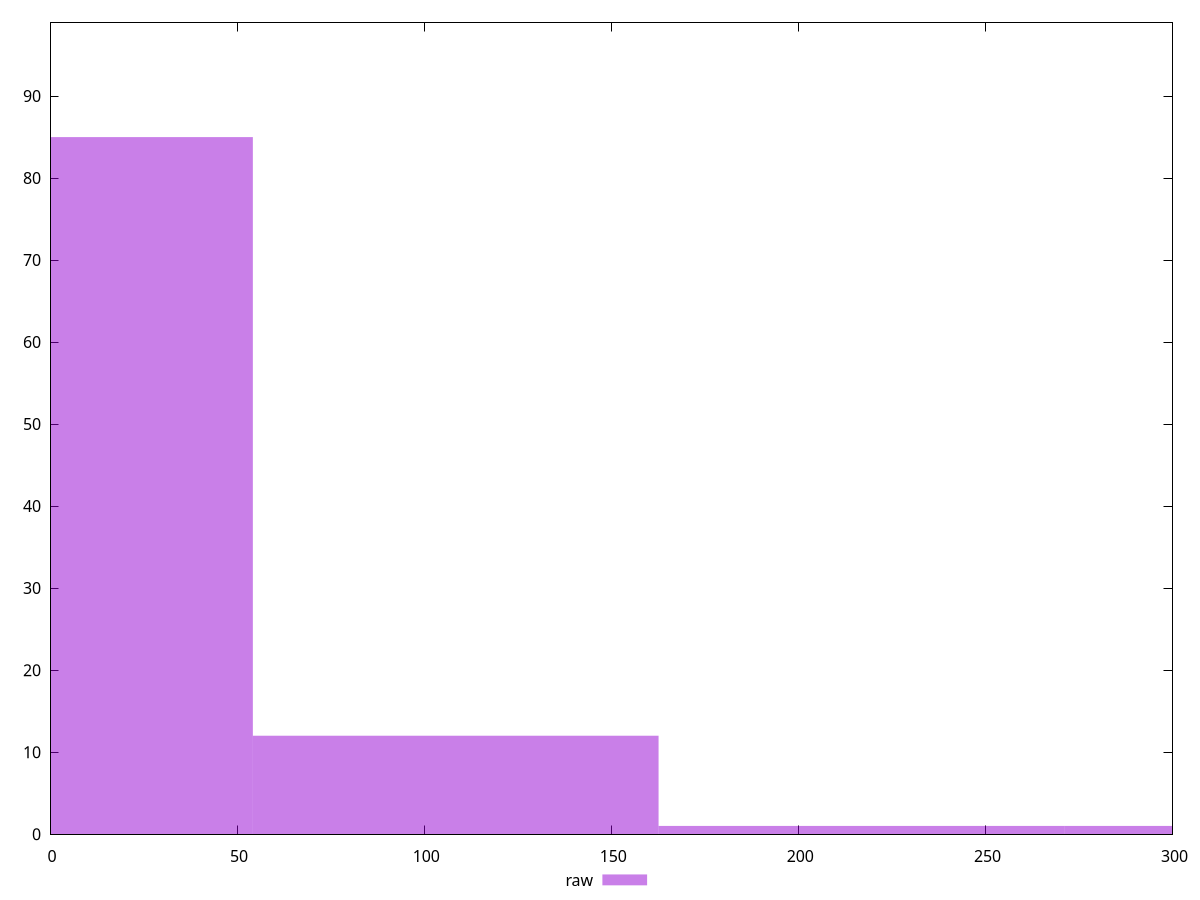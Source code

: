 reset

$raw <<EOF
108.43038141666342 12
0 85
216.86076283332685 1
325.2911442499903 1
EOF

set key outside below
set boxwidth 108.43038141666342
set xrange [0:300]
set yrange [0:99]
set trange [0:99]
set style fill transparent solid 0.5 noborder
set terminal svg size 640, 490 enhanced background rgb 'white'
set output "reports/report_00027_2021-02-24T12-40-31.850Z/unminified-javascript/samples/card/raw/histogram.svg"

plot $raw title "raw" with boxes

reset
